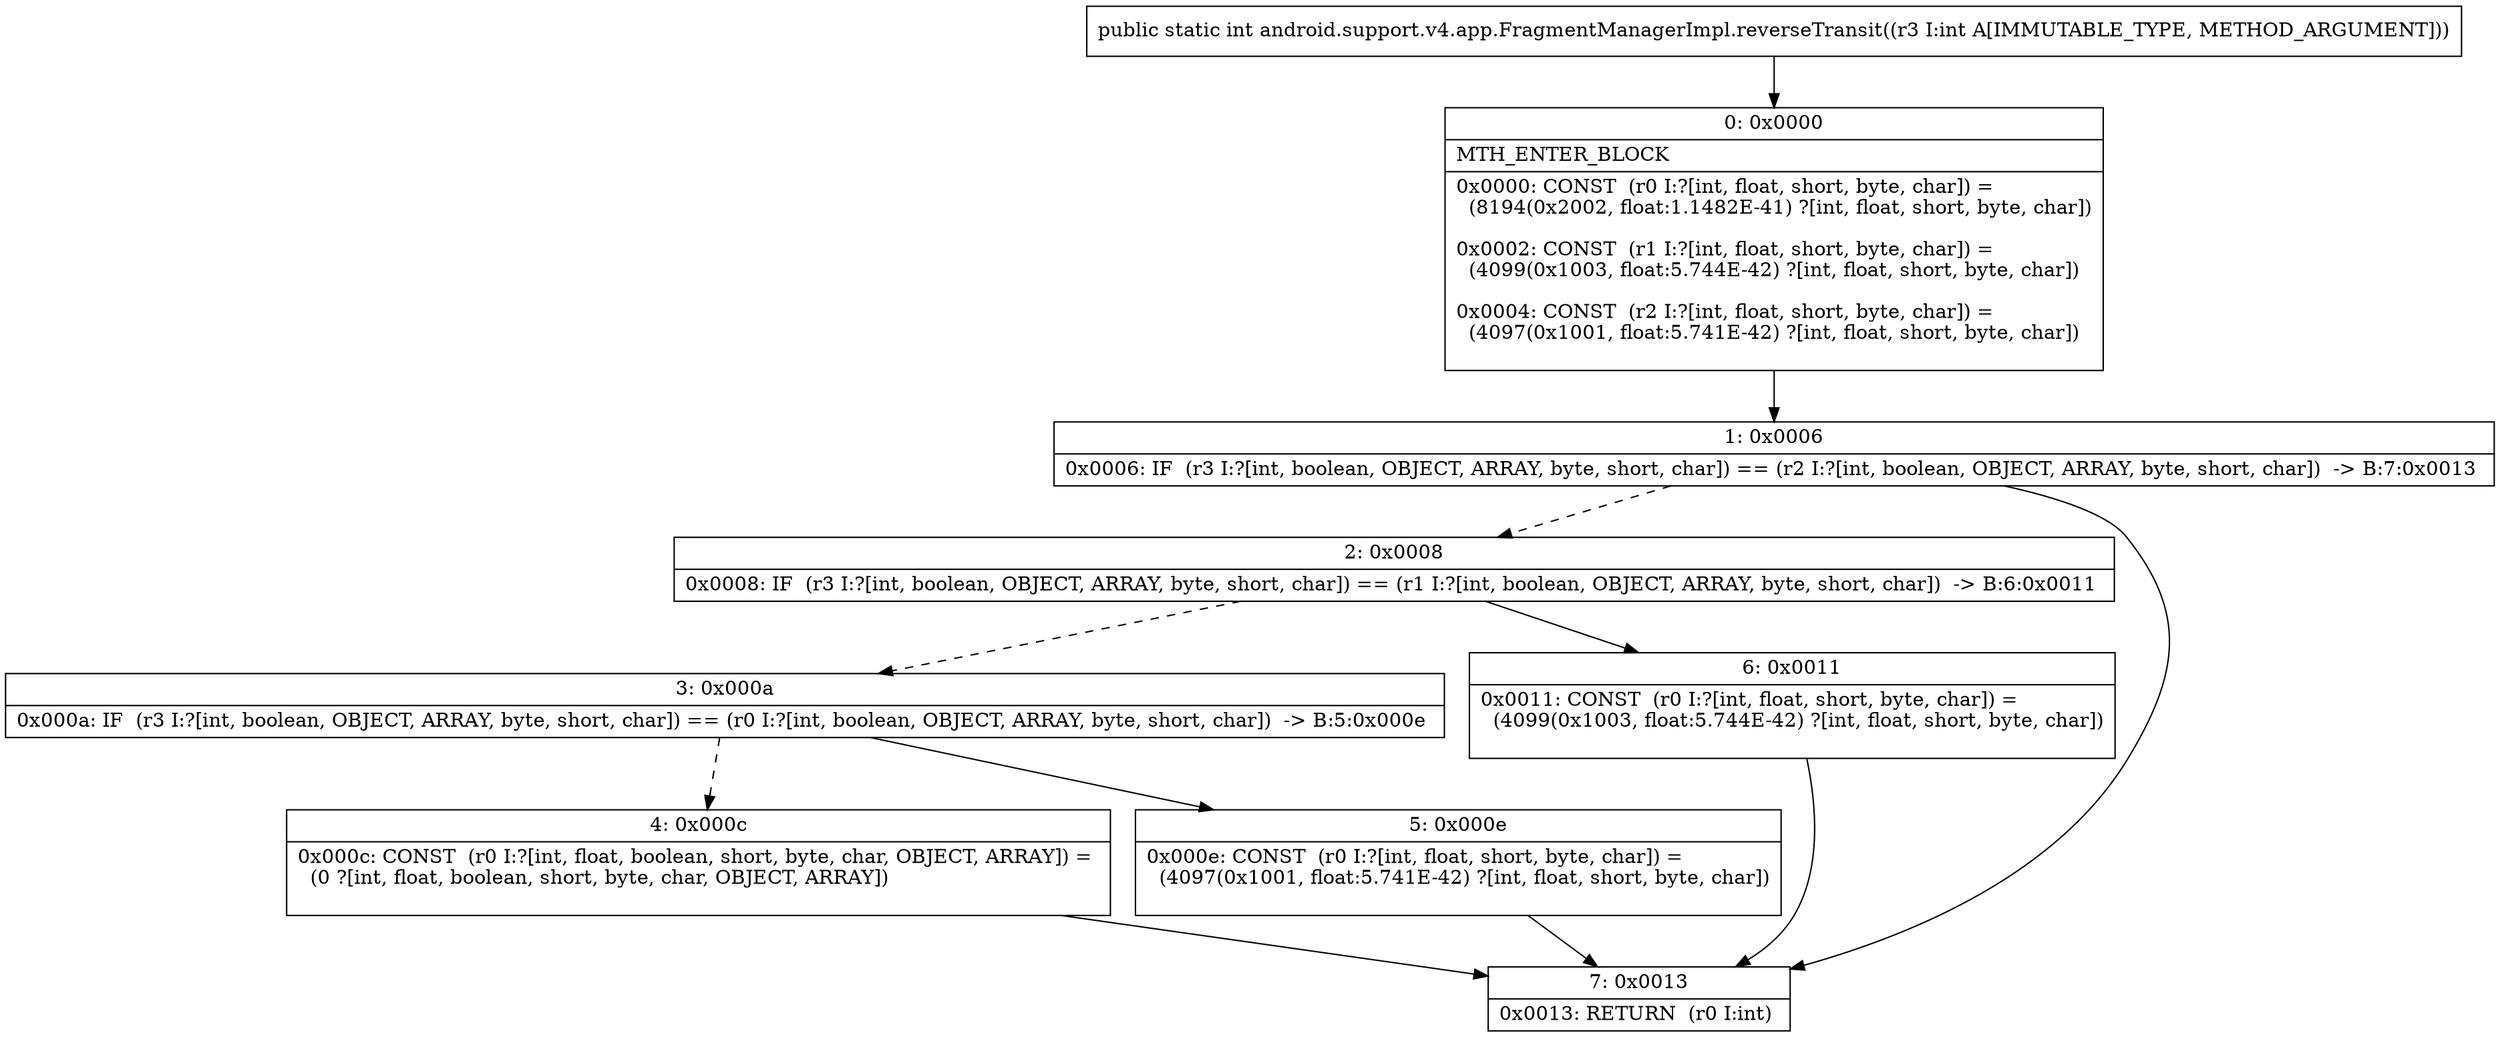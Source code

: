 digraph "CFG forandroid.support.v4.app.FragmentManagerImpl.reverseTransit(I)I" {
Node_0 [shape=record,label="{0\:\ 0x0000|MTH_ENTER_BLOCK\l|0x0000: CONST  (r0 I:?[int, float, short, byte, char]) = \l  (8194(0x2002, float:1.1482E\-41) ?[int, float, short, byte, char])\l \l0x0002: CONST  (r1 I:?[int, float, short, byte, char]) = \l  (4099(0x1003, float:5.744E\-42) ?[int, float, short, byte, char])\l \l0x0004: CONST  (r2 I:?[int, float, short, byte, char]) = \l  (4097(0x1001, float:5.741E\-42) ?[int, float, short, byte, char])\l \l}"];
Node_1 [shape=record,label="{1\:\ 0x0006|0x0006: IF  (r3 I:?[int, boolean, OBJECT, ARRAY, byte, short, char]) == (r2 I:?[int, boolean, OBJECT, ARRAY, byte, short, char])  \-\> B:7:0x0013 \l}"];
Node_2 [shape=record,label="{2\:\ 0x0008|0x0008: IF  (r3 I:?[int, boolean, OBJECT, ARRAY, byte, short, char]) == (r1 I:?[int, boolean, OBJECT, ARRAY, byte, short, char])  \-\> B:6:0x0011 \l}"];
Node_3 [shape=record,label="{3\:\ 0x000a|0x000a: IF  (r3 I:?[int, boolean, OBJECT, ARRAY, byte, short, char]) == (r0 I:?[int, boolean, OBJECT, ARRAY, byte, short, char])  \-\> B:5:0x000e \l}"];
Node_4 [shape=record,label="{4\:\ 0x000c|0x000c: CONST  (r0 I:?[int, float, boolean, short, byte, char, OBJECT, ARRAY]) = \l  (0 ?[int, float, boolean, short, byte, char, OBJECT, ARRAY])\l \l}"];
Node_5 [shape=record,label="{5\:\ 0x000e|0x000e: CONST  (r0 I:?[int, float, short, byte, char]) = \l  (4097(0x1001, float:5.741E\-42) ?[int, float, short, byte, char])\l \l}"];
Node_6 [shape=record,label="{6\:\ 0x0011|0x0011: CONST  (r0 I:?[int, float, short, byte, char]) = \l  (4099(0x1003, float:5.744E\-42) ?[int, float, short, byte, char])\l \l}"];
Node_7 [shape=record,label="{7\:\ 0x0013|0x0013: RETURN  (r0 I:int) \l}"];
MethodNode[shape=record,label="{public static int android.support.v4.app.FragmentManagerImpl.reverseTransit((r3 I:int A[IMMUTABLE_TYPE, METHOD_ARGUMENT])) }"];
MethodNode -> Node_0;
Node_0 -> Node_1;
Node_1 -> Node_2[style=dashed];
Node_1 -> Node_7;
Node_2 -> Node_3[style=dashed];
Node_2 -> Node_6;
Node_3 -> Node_4[style=dashed];
Node_3 -> Node_5;
Node_4 -> Node_7;
Node_5 -> Node_7;
Node_6 -> Node_7;
}

